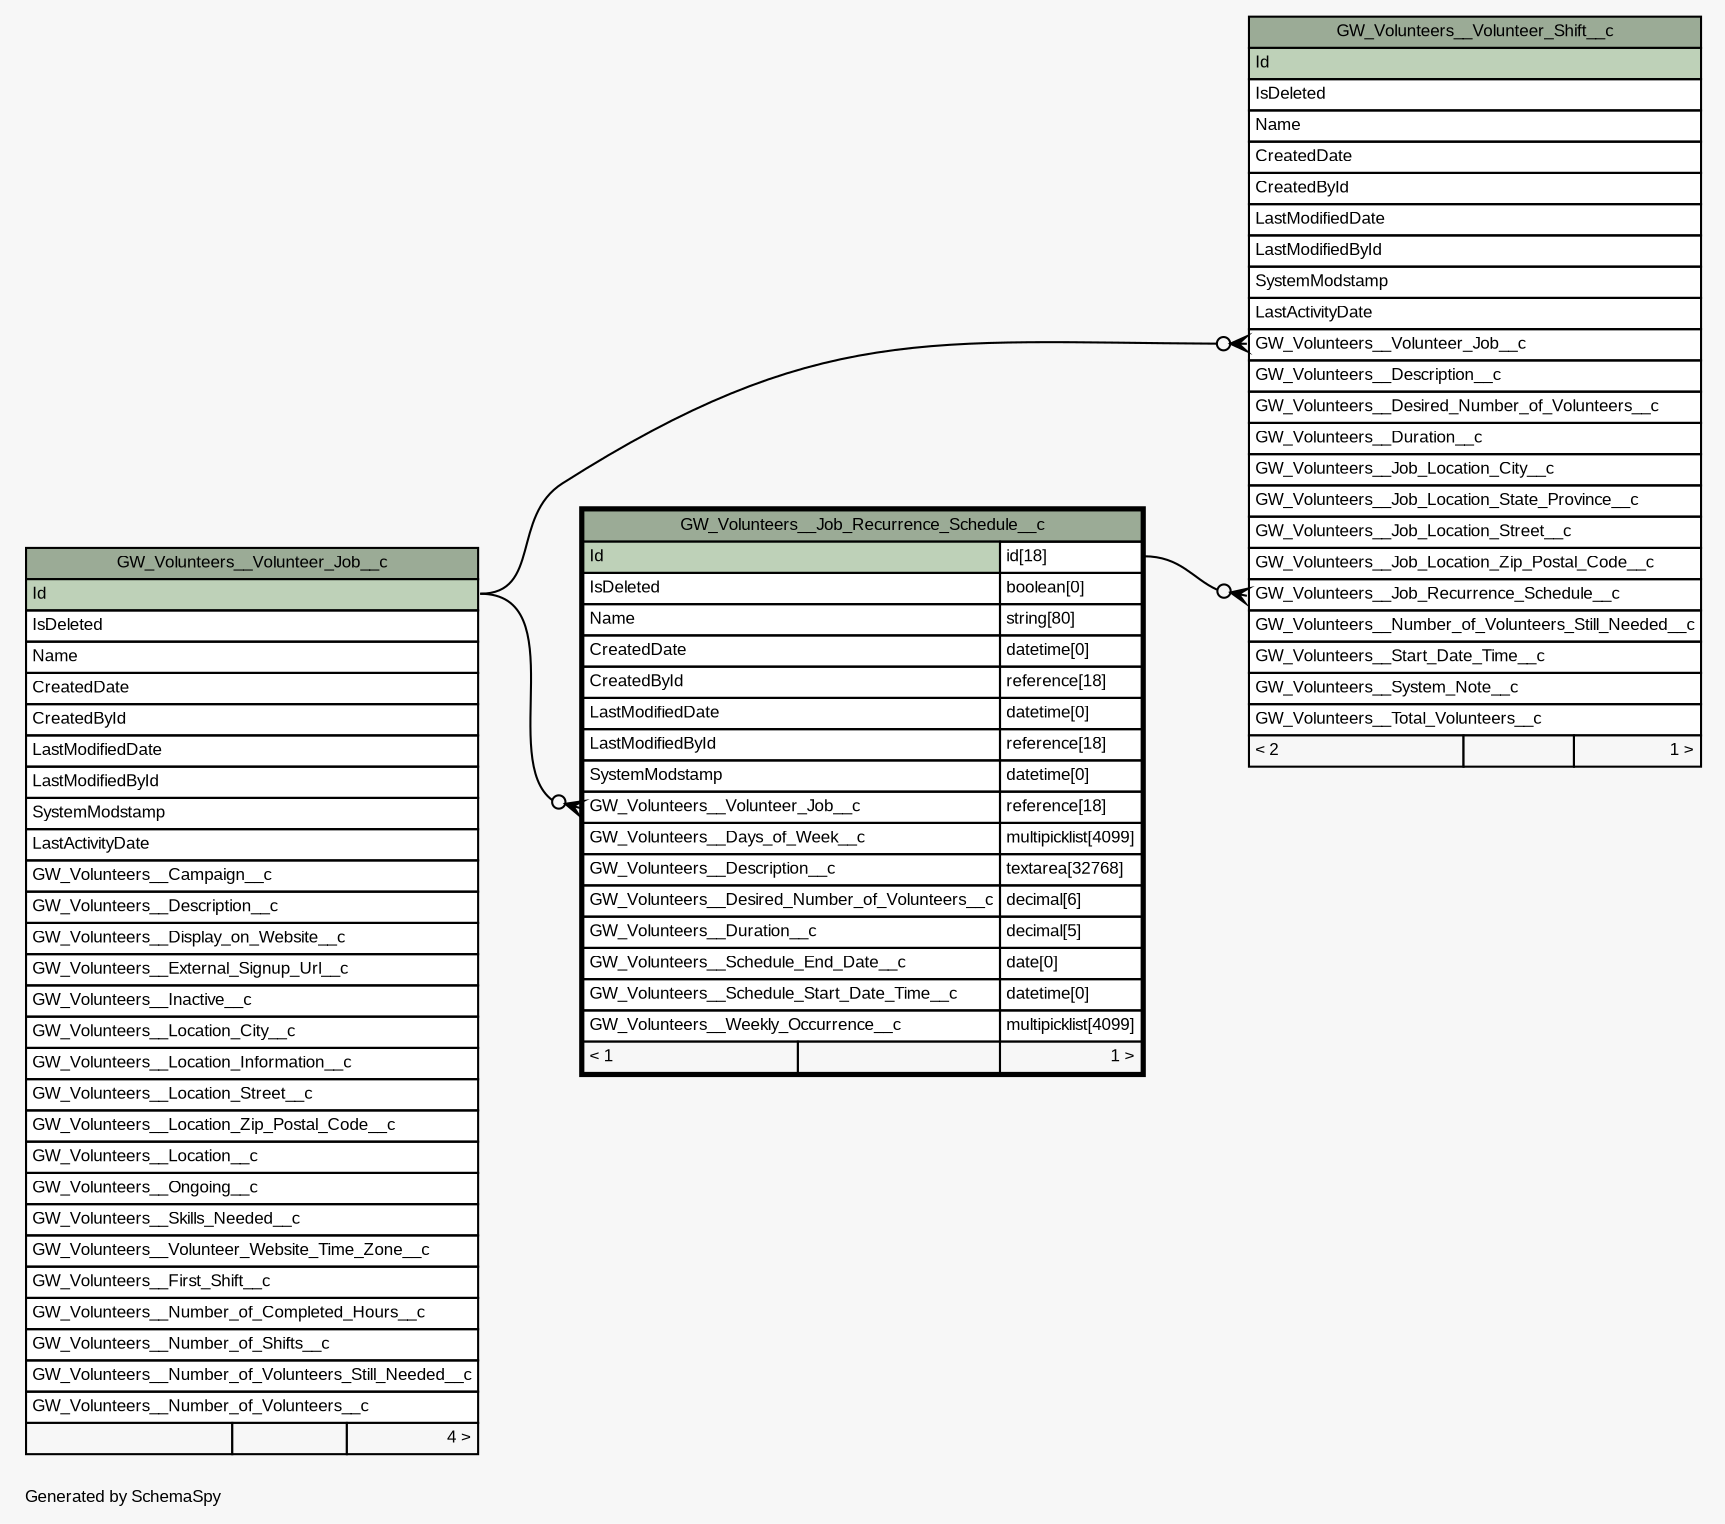 // dot 2.40.1 on Mac OS X 10.12.6
// SchemaSpy rev 590
digraph "oneDegreeRelationshipsDiagram" {
  graph [
    rankdir="RL"
    bgcolor="#f7f7f7"
    label="\nGenerated by SchemaSpy"
    labeljust="l"
    nodesep="0.18"
    ranksep="0.46"
    fontname="Arial"
    fontsize="8"
  ];
  node [
    fontname="Arial"
    fontsize="8"
    shape="plaintext"
  ];
  edge [
    arrowsize="0.8"
  ];
  "GW_Volunteers__Job_Recurrence_Schedule__c":"GW_Volunteers__Volunteer_Job__c":w -> "GW_Volunteers__Volunteer_Job__c":"Id":e [arrowhead=none dir=back arrowtail=crowodot];
  "GW_Volunteers__Volunteer_Shift__c":"GW_Volunteers__Job_Recurrence_Schedule__c":w -> "GW_Volunteers__Job_Recurrence_Schedule__c":"Id.type":e [arrowhead=none dir=back arrowtail=crowodot];
  "GW_Volunteers__Volunteer_Shift__c":"GW_Volunteers__Volunteer_Job__c":w -> "GW_Volunteers__Volunteer_Job__c":"Id":e [arrowhead=none dir=back arrowtail=crowodot];
  "GW_Volunteers__Job_Recurrence_Schedule__c" [
    label=<
    <TABLE BORDER="2" CELLBORDER="1" CELLSPACING="0" BGCOLOR="#ffffff">
      <TR><TD COLSPAN="3" BGCOLOR="#9bab96" ALIGN="CENTER">GW_Volunteers__Job_Recurrence_Schedule__c</TD></TR>
      <TR><TD PORT="Id" COLSPAN="2" BGCOLOR="#bed1b8" ALIGN="LEFT">Id</TD><TD PORT="Id.type" ALIGN="LEFT">id[18]</TD></TR>
      <TR><TD PORT="IsDeleted" COLSPAN="2" ALIGN="LEFT">IsDeleted</TD><TD PORT="IsDeleted.type" ALIGN="LEFT">boolean[0]</TD></TR>
      <TR><TD PORT="Name" COLSPAN="2" ALIGN="LEFT">Name</TD><TD PORT="Name.type" ALIGN="LEFT">string[80]</TD></TR>
      <TR><TD PORT="CreatedDate" COLSPAN="2" ALIGN="LEFT">CreatedDate</TD><TD PORT="CreatedDate.type" ALIGN="LEFT">datetime[0]</TD></TR>
      <TR><TD PORT="CreatedById" COLSPAN="2" ALIGN="LEFT">CreatedById</TD><TD PORT="CreatedById.type" ALIGN="LEFT">reference[18]</TD></TR>
      <TR><TD PORT="LastModifiedDate" COLSPAN="2" ALIGN="LEFT">LastModifiedDate</TD><TD PORT="LastModifiedDate.type" ALIGN="LEFT">datetime[0]</TD></TR>
      <TR><TD PORT="LastModifiedById" COLSPAN="2" ALIGN="LEFT">LastModifiedById</TD><TD PORT="LastModifiedById.type" ALIGN="LEFT">reference[18]</TD></TR>
      <TR><TD PORT="SystemModstamp" COLSPAN="2" ALIGN="LEFT">SystemModstamp</TD><TD PORT="SystemModstamp.type" ALIGN="LEFT">datetime[0]</TD></TR>
      <TR><TD PORT="GW_Volunteers__Volunteer_Job__c" COLSPAN="2" ALIGN="LEFT">GW_Volunteers__Volunteer_Job__c</TD><TD PORT="GW_Volunteers__Volunteer_Job__c.type" ALIGN="LEFT">reference[18]</TD></TR>
      <TR><TD PORT="GW_Volunteers__Days_of_Week__c" COLSPAN="2" ALIGN="LEFT">GW_Volunteers__Days_of_Week__c</TD><TD PORT="GW_Volunteers__Days_of_Week__c.type" ALIGN="LEFT">multipicklist[4099]</TD></TR>
      <TR><TD PORT="GW_Volunteers__Description__c" COLSPAN="2" ALIGN="LEFT">GW_Volunteers__Description__c</TD><TD PORT="GW_Volunteers__Description__c.type" ALIGN="LEFT">textarea[32768]</TD></TR>
      <TR><TD PORT="GW_Volunteers__Desired_Number_of_Volunteers__c" COLSPAN="2" ALIGN="LEFT">GW_Volunteers__Desired_Number_of_Volunteers__c</TD><TD PORT="GW_Volunteers__Desired_Number_of_Volunteers__c.type" ALIGN="LEFT">decimal[6]</TD></TR>
      <TR><TD PORT="GW_Volunteers__Duration__c" COLSPAN="2" ALIGN="LEFT">GW_Volunteers__Duration__c</TD><TD PORT="GW_Volunteers__Duration__c.type" ALIGN="LEFT">decimal[5]</TD></TR>
      <TR><TD PORT="GW_Volunteers__Schedule_End_Date__c" COLSPAN="2" ALIGN="LEFT">GW_Volunteers__Schedule_End_Date__c</TD><TD PORT="GW_Volunteers__Schedule_End_Date__c.type" ALIGN="LEFT">date[0]</TD></TR>
      <TR><TD PORT="GW_Volunteers__Schedule_Start_Date_Time__c" COLSPAN="2" ALIGN="LEFT">GW_Volunteers__Schedule_Start_Date_Time__c</TD><TD PORT="GW_Volunteers__Schedule_Start_Date_Time__c.type" ALIGN="LEFT">datetime[0]</TD></TR>
      <TR><TD PORT="GW_Volunteers__Weekly_Occurrence__c" COLSPAN="2" ALIGN="LEFT">GW_Volunteers__Weekly_Occurrence__c</TD><TD PORT="GW_Volunteers__Weekly_Occurrence__c.type" ALIGN="LEFT">multipicklist[4099]</TD></TR>
      <TR><TD ALIGN="LEFT" BGCOLOR="#f7f7f7">&lt; 1</TD><TD ALIGN="RIGHT" BGCOLOR="#f7f7f7">  </TD><TD ALIGN="RIGHT" BGCOLOR="#f7f7f7">1 &gt;</TD></TR>
    </TABLE>>
    URL="GW_Volunteers__Job_Recurrence_Schedule__c.html"
    tooltip="GW_Volunteers__Job_Recurrence_Schedule__c"
  ];
  "GW_Volunteers__Volunteer_Job__c" [
    label=<
    <TABLE BORDER="0" CELLBORDER="1" CELLSPACING="0" BGCOLOR="#ffffff">
      <TR><TD COLSPAN="3" BGCOLOR="#9bab96" ALIGN="CENTER">GW_Volunteers__Volunteer_Job__c</TD></TR>
      <TR><TD PORT="Id" COLSPAN="3" BGCOLOR="#bed1b8" ALIGN="LEFT">Id</TD></TR>
      <TR><TD PORT="IsDeleted" COLSPAN="3" ALIGN="LEFT">IsDeleted</TD></TR>
      <TR><TD PORT="Name" COLSPAN="3" ALIGN="LEFT">Name</TD></TR>
      <TR><TD PORT="CreatedDate" COLSPAN="3" ALIGN="LEFT">CreatedDate</TD></TR>
      <TR><TD PORT="CreatedById" COLSPAN="3" ALIGN="LEFT">CreatedById</TD></TR>
      <TR><TD PORT="LastModifiedDate" COLSPAN="3" ALIGN="LEFT">LastModifiedDate</TD></TR>
      <TR><TD PORT="LastModifiedById" COLSPAN="3" ALIGN="LEFT">LastModifiedById</TD></TR>
      <TR><TD PORT="SystemModstamp" COLSPAN="3" ALIGN="LEFT">SystemModstamp</TD></TR>
      <TR><TD PORT="LastActivityDate" COLSPAN="3" ALIGN="LEFT">LastActivityDate</TD></TR>
      <TR><TD PORT="GW_Volunteers__Campaign__c" COLSPAN="3" ALIGN="LEFT">GW_Volunteers__Campaign__c</TD></TR>
      <TR><TD PORT="GW_Volunteers__Description__c" COLSPAN="3" ALIGN="LEFT">GW_Volunteers__Description__c</TD></TR>
      <TR><TD PORT="GW_Volunteers__Display_on_Website__c" COLSPAN="3" ALIGN="LEFT">GW_Volunteers__Display_on_Website__c</TD></TR>
      <TR><TD PORT="GW_Volunteers__External_Signup_Url__c" COLSPAN="3" ALIGN="LEFT">GW_Volunteers__External_Signup_Url__c</TD></TR>
      <TR><TD PORT="GW_Volunteers__Inactive__c" COLSPAN="3" ALIGN="LEFT">GW_Volunteers__Inactive__c</TD></TR>
      <TR><TD PORT="GW_Volunteers__Location_City__c" COLSPAN="3" ALIGN="LEFT">GW_Volunteers__Location_City__c</TD></TR>
      <TR><TD PORT="GW_Volunteers__Location_Information__c" COLSPAN="3" ALIGN="LEFT">GW_Volunteers__Location_Information__c</TD></TR>
      <TR><TD PORT="GW_Volunteers__Location_Street__c" COLSPAN="3" ALIGN="LEFT">GW_Volunteers__Location_Street__c</TD></TR>
      <TR><TD PORT="GW_Volunteers__Location_Zip_Postal_Code__c" COLSPAN="3" ALIGN="LEFT">GW_Volunteers__Location_Zip_Postal_Code__c</TD></TR>
      <TR><TD PORT="GW_Volunteers__Location__c" COLSPAN="3" ALIGN="LEFT">GW_Volunteers__Location__c</TD></TR>
      <TR><TD PORT="GW_Volunteers__Ongoing__c" COLSPAN="3" ALIGN="LEFT">GW_Volunteers__Ongoing__c</TD></TR>
      <TR><TD PORT="GW_Volunteers__Skills_Needed__c" COLSPAN="3" ALIGN="LEFT">GW_Volunteers__Skills_Needed__c</TD></TR>
      <TR><TD PORT="GW_Volunteers__Volunteer_Website_Time_Zone__c" COLSPAN="3" ALIGN="LEFT">GW_Volunteers__Volunteer_Website_Time_Zone__c</TD></TR>
      <TR><TD PORT="GW_Volunteers__First_Shift__c" COLSPAN="3" ALIGN="LEFT">GW_Volunteers__First_Shift__c</TD></TR>
      <TR><TD PORT="GW_Volunteers__Number_of_Completed_Hours__c" COLSPAN="3" ALIGN="LEFT">GW_Volunteers__Number_of_Completed_Hours__c</TD></TR>
      <TR><TD PORT="GW_Volunteers__Number_of_Shifts__c" COLSPAN="3" ALIGN="LEFT">GW_Volunteers__Number_of_Shifts__c</TD></TR>
      <TR><TD PORT="GW_Volunteers__Number_of_Volunteers_Still_Needed__c" COLSPAN="3" ALIGN="LEFT">GW_Volunteers__Number_of_Volunteers_Still_Needed__c</TD></TR>
      <TR><TD PORT="GW_Volunteers__Number_of_Volunteers__c" COLSPAN="3" ALIGN="LEFT">GW_Volunteers__Number_of_Volunteers__c</TD></TR>
      <TR><TD ALIGN="LEFT" BGCOLOR="#f7f7f7">  </TD><TD ALIGN="RIGHT" BGCOLOR="#f7f7f7">  </TD><TD ALIGN="RIGHT" BGCOLOR="#f7f7f7">4 &gt;</TD></TR>
    </TABLE>>
    URL="GW_Volunteers__Volunteer_Job__c.html"
    tooltip="GW_Volunteers__Volunteer_Job__c"
  ];
  "GW_Volunteers__Volunteer_Shift__c" [
    label=<
    <TABLE BORDER="0" CELLBORDER="1" CELLSPACING="0" BGCOLOR="#ffffff">
      <TR><TD COLSPAN="3" BGCOLOR="#9bab96" ALIGN="CENTER">GW_Volunteers__Volunteer_Shift__c</TD></TR>
      <TR><TD PORT="Id" COLSPAN="3" BGCOLOR="#bed1b8" ALIGN="LEFT">Id</TD></TR>
      <TR><TD PORT="IsDeleted" COLSPAN="3" ALIGN="LEFT">IsDeleted</TD></TR>
      <TR><TD PORT="Name" COLSPAN="3" ALIGN="LEFT">Name</TD></TR>
      <TR><TD PORT="CreatedDate" COLSPAN="3" ALIGN="LEFT">CreatedDate</TD></TR>
      <TR><TD PORT="CreatedById" COLSPAN="3" ALIGN="LEFT">CreatedById</TD></TR>
      <TR><TD PORT="LastModifiedDate" COLSPAN="3" ALIGN="LEFT">LastModifiedDate</TD></TR>
      <TR><TD PORT="LastModifiedById" COLSPAN="3" ALIGN="LEFT">LastModifiedById</TD></TR>
      <TR><TD PORT="SystemModstamp" COLSPAN="3" ALIGN="LEFT">SystemModstamp</TD></TR>
      <TR><TD PORT="LastActivityDate" COLSPAN="3" ALIGN="LEFT">LastActivityDate</TD></TR>
      <TR><TD PORT="GW_Volunteers__Volunteer_Job__c" COLSPAN="3" ALIGN="LEFT">GW_Volunteers__Volunteer_Job__c</TD></TR>
      <TR><TD PORT="GW_Volunteers__Description__c" COLSPAN="3" ALIGN="LEFT">GW_Volunteers__Description__c</TD></TR>
      <TR><TD PORT="GW_Volunteers__Desired_Number_of_Volunteers__c" COLSPAN="3" ALIGN="LEFT">GW_Volunteers__Desired_Number_of_Volunteers__c</TD></TR>
      <TR><TD PORT="GW_Volunteers__Duration__c" COLSPAN="3" ALIGN="LEFT">GW_Volunteers__Duration__c</TD></TR>
      <TR><TD PORT="GW_Volunteers__Job_Location_City__c" COLSPAN="3" ALIGN="LEFT">GW_Volunteers__Job_Location_City__c</TD></TR>
      <TR><TD PORT="GW_Volunteers__Job_Location_State_Province__c" COLSPAN="3" ALIGN="LEFT">GW_Volunteers__Job_Location_State_Province__c</TD></TR>
      <TR><TD PORT="GW_Volunteers__Job_Location_Street__c" COLSPAN="3" ALIGN="LEFT">GW_Volunteers__Job_Location_Street__c</TD></TR>
      <TR><TD PORT="GW_Volunteers__Job_Location_Zip_Postal_Code__c" COLSPAN="3" ALIGN="LEFT">GW_Volunteers__Job_Location_Zip_Postal_Code__c</TD></TR>
      <TR><TD PORT="GW_Volunteers__Job_Recurrence_Schedule__c" COLSPAN="3" ALIGN="LEFT">GW_Volunteers__Job_Recurrence_Schedule__c</TD></TR>
      <TR><TD PORT="GW_Volunteers__Number_of_Volunteers_Still_Needed__c" COLSPAN="3" ALIGN="LEFT">GW_Volunteers__Number_of_Volunteers_Still_Needed__c</TD></TR>
      <TR><TD PORT="GW_Volunteers__Start_Date_Time__c" COLSPAN="3" ALIGN="LEFT">GW_Volunteers__Start_Date_Time__c</TD></TR>
      <TR><TD PORT="GW_Volunteers__System_Note__c" COLSPAN="3" ALIGN="LEFT">GW_Volunteers__System_Note__c</TD></TR>
      <TR><TD PORT="GW_Volunteers__Total_Volunteers__c" COLSPAN="3" ALIGN="LEFT">GW_Volunteers__Total_Volunteers__c</TD></TR>
      <TR><TD ALIGN="LEFT" BGCOLOR="#f7f7f7">&lt; 2</TD><TD ALIGN="RIGHT" BGCOLOR="#f7f7f7">  </TD><TD ALIGN="RIGHT" BGCOLOR="#f7f7f7">1 &gt;</TD></TR>
    </TABLE>>
    URL="GW_Volunteers__Volunteer_Shift__c.html"
    tooltip="GW_Volunteers__Volunteer_Shift__c"
  ];
}
